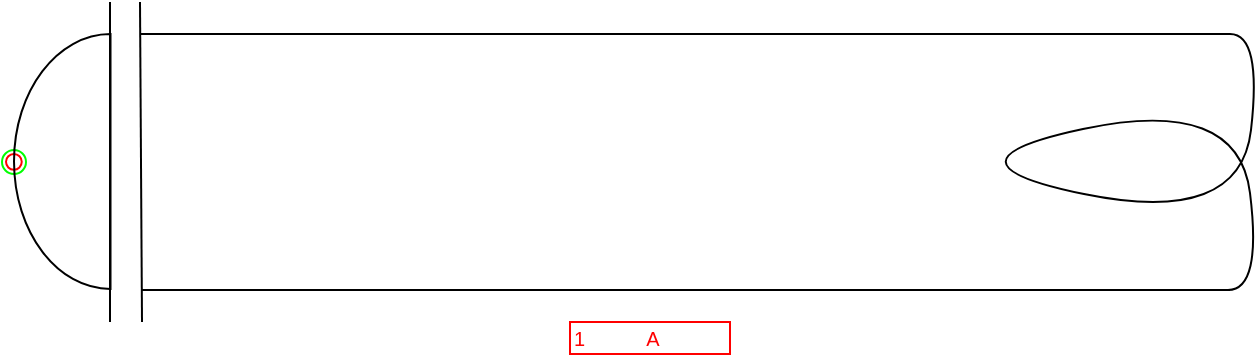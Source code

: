 <mxfile compressed="false" version="20.3.0" type="device">
  <diagram name="PE042A" id="FUV1NY2Gja_FUqsyNEjz">
    <mxGraphModel dx="1408" dy="843" grid="1" gridSize="2" guides="1" tooltips="1" connect="1" arrows="1" fold="1" page="1" pageScale="1" pageWidth="1169" pageHeight="827" math="0" shadow="0">
      <root>
        <mxCell id="zUVr1S0kb_XLgZNizgyp-0" />
        <mxCell id="zUVr1S0kb_XLgZNizgyp-124" value="Connection" style="" parent="zUVr1S0kb_XLgZNizgyp-0" />
        <object label="Connection" PipingConnector="Y" LabelConnector="N" SignalConnector="N" Direction="180" AuxiliaryConnector="N" id="zUVr1S0kb_XLgZNizgyp-127">
          <mxCell style="vsdxID=1407;fillColor=none;gradientColor=none;shape=stencil(rVFbDsIgEDwNnyQU4glqvcfGblsilmZBS28vZGMsxg9j/JvZmX1kR5g2TLCg0CpE8hdcbR8nYY5CaztPSDZmJEwnTDt4wpH8be6ZL1CcBV39vUxI3KdKh1YbswPTEzuBzlmiVGmKau9zUKM+jlJJQrJBko8QrZ+rrQ5oRJnXyMHBWElhRVx25ebnw/5zVvPFWRm83jxY5zilvf4eSy5xpKZ7AA==);strokeColor=#00FF00;strokeWidth=1;points=[[0.5,0.5,0,0,0]];labelBackgroundColor=none;rounded=0;html=1;whiteSpace=wrap;aspect=fixed;noLabel=1;snapToPoint=1;container=0;fontSize=16;" parent="zUVr1S0kb_XLgZNizgyp-124" vertex="1">
            <mxGeometry x="330" y="250" width="12" height="12" as="geometry" />
          </mxCell>
        </object>
        <mxCell id="zUVr1S0kb_XLgZNizgyp-133" value="Label" style="" parent="zUVr1S0kb_XLgZNizgyp-0" />
        <object label="%LabelLines%&amp;nbsp; &amp;nbsp; &amp;nbsp; &amp;nbsp; &amp;nbsp; &amp;nbsp;%LabelIndex%" placeholders="1" LabelLines="1" LabelIndex="A" id="zUVr1S0kb_XLgZNizgyp-134">
          <mxCell style="rounded=0;whiteSpace=wrap;html=1;fillColor=none;strokeColor=#FF0000;fontColor=#FF0000;fontSize=10;align=left;noLabel=0;" parent="zUVr1S0kb_XLgZNizgyp-133" vertex="1">
            <mxGeometry x="614" y="336" width="80" height="16" as="geometry" />
          </mxCell>
        </object>
        <mxCell id="zUVr1S0kb_XLgZNizgyp-135" value="Origo" style="locked=1;" parent="zUVr1S0kb_XLgZNizgyp-0" />
        <object label="origo" id="zUVr1S0kb_XLgZNizgyp-136">
          <mxCell style="vsdxID=1407;fillColor=none;gradientColor=none;shape=stencil(rVFbDsIgEDwNnyQU4glqvcfGblsilmZBS28vZGMsxg9j/JvZmX1kR5g2TLCg0CpE8hdcbR8nYY5CaztPSDZmJEwnTDt4wpH8be6ZL1CcBV39vUxI3KdKh1YbswPTEzuBzlmiVGmKau9zUKM+jlJJQrJBko8QrZ+rrQ5oRJnXyMHBWElhRVx25ebnw/5zVvPFWRm83jxY5zilvf4eSy5xpKZ7AA==);strokeColor=#ff0000;strokeWidth=1;points=[[0.5,0.5,0,0,0]];labelBackgroundColor=none;rounded=0;html=1;whiteSpace=wrap;aspect=fixed;noLabel=1;snapToPoint=1;" parent="zUVr1S0kb_XLgZNizgyp-135" vertex="1">
            <mxGeometry x="332" y="252" width="7.874" height="7.87" as="geometry" />
          </mxCell>
        </object>
        <object label="Symbol" Width="39" Height="10" UoM="mm" id="zUVr1S0kb_XLgZNizgyp-137">
          <mxCell style="" parent="zUVr1S0kb_XLgZNizgyp-0" />
        </object>
        <mxCell id="zUVr1S0kb_XLgZNizgyp-140" value="" style="endArrow=none;html=1;rounded=0;exitX=0.99;exitY=0.125;exitDx=0;exitDy=0;exitPerimeter=0;" parent="zUVr1S0kb_XLgZNizgyp-137" edge="1">
          <mxGeometry width="50" height="50" relative="1" as="geometry">
            <mxPoint x="399.0" y="192" as="sourcePoint" />
            <mxPoint x="944" y="192" as="targetPoint" />
          </mxGeometry>
        </mxCell>
        <mxCell id="zUVr1S0kb_XLgZNizgyp-141" value="" style="endArrow=none;html=1;rounded=0;exitX=1.005;exitY=0.874;exitDx=0;exitDy=0;exitPerimeter=0;" parent="zUVr1S0kb_XLgZNizgyp-137" edge="1">
          <mxGeometry width="50" height="50" relative="1" as="geometry">
            <mxPoint x="400.0" y="320.024" as="sourcePoint" />
            <mxPoint x="944" y="320" as="targetPoint" />
          </mxGeometry>
        </mxCell>
        <mxCell id="XLpx1rje2Tpho_ThSgxB-1" value="" style="curved=1;endArrow=none;html=1;rounded=0;endFill=0;" parent="zUVr1S0kb_XLgZNizgyp-137" edge="1">
          <mxGeometry width="50" height="50" relative="1" as="geometry">
            <mxPoint x="944" y="192" as="sourcePoint" />
            <mxPoint x="943" y="320" as="targetPoint" />
            <Array as="points">
              <mxPoint x="960" y="192" />
              <mxPoint x="949" y="288" />
              <mxPoint x="793" y="256" />
              <mxPoint x="948" y="223" />
              <mxPoint x="960" y="320" />
            </Array>
          </mxGeometry>
        </mxCell>
        <mxCell id="Y3WWGntvLIbaLsErZBE9-2" value="" style="endArrow=none;html=1;rounded=0;" parent="zUVr1S0kb_XLgZNizgyp-137" edge="1">
          <mxGeometry width="50" height="50" relative="1" as="geometry">
            <mxPoint x="400" y="336" as="sourcePoint" />
            <mxPoint x="399" y="176" as="targetPoint" />
          </mxGeometry>
        </mxCell>
        <mxCell id="Y3WWGntvLIbaLsErZBE9-4" value="" style="verticalLabelPosition=bottom;verticalAlign=top;html=1;shape=mxgraph.basic.half_circle;fillColor=none;rotation=90;" parent="zUVr1S0kb_XLgZNizgyp-137" vertex="1">
          <mxGeometry x="296.38" y="231.63" width="127.5" height="48.25" as="geometry" />
        </mxCell>
        <mxCell id="Y3WWGntvLIbaLsErZBE9-1" value="" style="endArrow=none;html=1;rounded=0;" parent="zUVr1S0kb_XLgZNizgyp-137" edge="1">
          <mxGeometry width="50" height="50" relative="1" as="geometry">
            <mxPoint x="384" y="336" as="sourcePoint" />
            <mxPoint x="384" y="176" as="targetPoint" />
          </mxGeometry>
        </mxCell>
      </root>
    </mxGraphModel>
  </diagram>
</mxfile>
